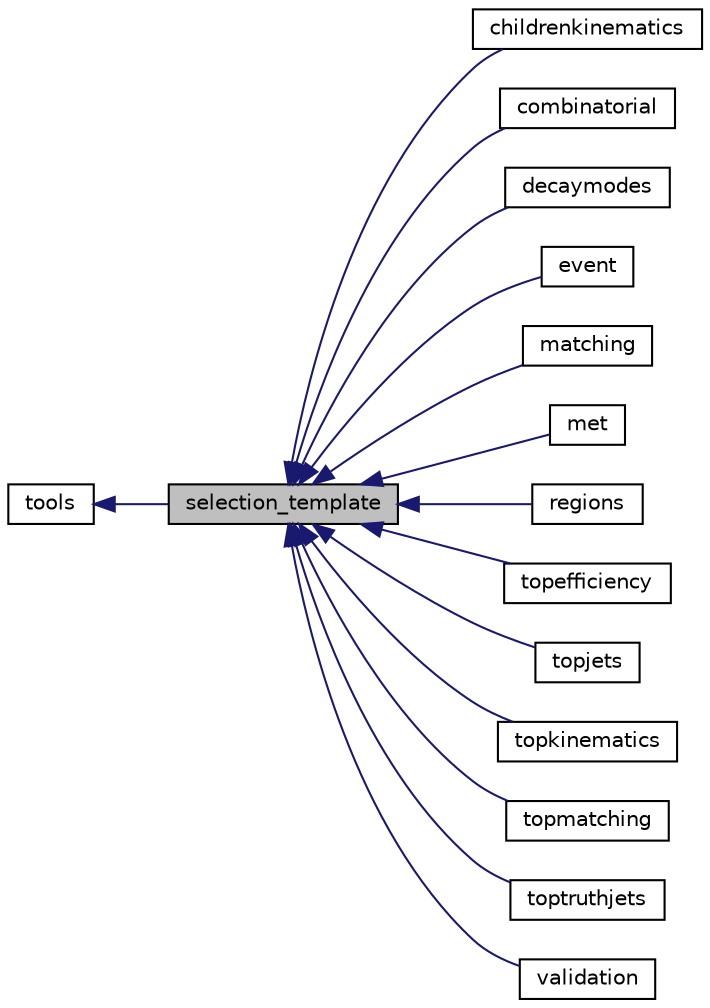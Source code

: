 digraph "selection_template"
{
 // INTERACTIVE_SVG=YES
 // LATEX_PDF_SIZE
  edge [fontname="Helvetica",fontsize="10",labelfontname="Helvetica",labelfontsize="10"];
  node [fontname="Helvetica",fontsize="10",shape=record];
  rankdir="LR";
  Node1 [label="selection_template",height=0.2,width=0.4,color="black", fillcolor="grey75", style="filled", fontcolor="black",tooltip=" "];
  Node2 -> Node1 [dir="back",color="midnightblue",fontsize="10",style="solid",fontname="Helvetica"];
  Node2 [label="tools",height=0.2,width=0.4,color="black", fillcolor="white", style="filled",URL="$classtools.html",tooltip="Provides a wide range of utility functions used throughout the framework."];
  Node1 -> Node3 [dir="back",color="midnightblue",fontsize="10",style="solid",fontname="Helvetica"];
  Node3 [label="childrenkinematics",height=0.2,width=0.4,color="black", fillcolor="white", style="filled",URL="$classchildrenkinematics.html",tooltip=" "];
  Node1 -> Node4 [dir="back",color="midnightblue",fontsize="10",style="solid",fontname="Helvetica"];
  Node4 [label="combinatorial",height=0.2,width=0.4,color="black", fillcolor="white", style="filled",URL="$classcombinatorial.html",tooltip=" "];
  Node1 -> Node5 [dir="back",color="midnightblue",fontsize="10",style="solid",fontname="Helvetica"];
  Node5 [label="decaymodes",height=0.2,width=0.4,color="black", fillcolor="white", style="filled",URL="$classdecaymodes.html",tooltip=" "];
  Node1 -> Node6 [dir="back",color="midnightblue",fontsize="10",style="solid",fontname="Helvetica"];
  Node6 [label="event",height=0.2,width=0.4,color="black", fillcolor="white", style="filled",URL="$classevent.html",tooltip=" "];
  Node1 -> Node7 [dir="back",color="midnightblue",fontsize="10",style="solid",fontname="Helvetica"];
  Node7 [label="matching",height=0.2,width=0.4,color="black", fillcolor="white", style="filled",URL="$classmatching.html",tooltip=" "];
  Node1 -> Node8 [dir="back",color="midnightblue",fontsize="10",style="solid",fontname="Helvetica"];
  Node8 [label="met",height=0.2,width=0.4,color="black", fillcolor="white", style="filled",URL="$classmet.html",tooltip=" "];
  Node1 -> Node9 [dir="back",color="midnightblue",fontsize="10",style="solid",fontname="Helvetica"];
  Node9 [label="regions",height=0.2,width=0.4,color="black", fillcolor="white", style="filled",URL="$classregions.html",tooltip=" "];
  Node1 -> Node10 [dir="back",color="midnightblue",fontsize="10",style="solid",fontname="Helvetica"];
  Node10 [label="topefficiency",height=0.2,width=0.4,color="black", fillcolor="white", style="filled",URL="$classtopefficiency.html",tooltip=" "];
  Node1 -> Node11 [dir="back",color="midnightblue",fontsize="10",style="solid",fontname="Helvetica"];
  Node11 [label="topjets",height=0.2,width=0.4,color="black", fillcolor="white", style="filled",URL="$classtopjets.html",tooltip=" "];
  Node1 -> Node12 [dir="back",color="midnightblue",fontsize="10",style="solid",fontname="Helvetica"];
  Node12 [label="topkinematics",height=0.2,width=0.4,color="black", fillcolor="white", style="filled",URL="$classtopkinematics.html",tooltip=" "];
  Node1 -> Node13 [dir="back",color="midnightblue",fontsize="10",style="solid",fontname="Helvetica"];
  Node13 [label="topmatching",height=0.2,width=0.4,color="black", fillcolor="white", style="filled",URL="$classtopmatching.html",tooltip=" "];
  Node1 -> Node14 [dir="back",color="midnightblue",fontsize="10",style="solid",fontname="Helvetica"];
  Node14 [label="toptruthjets",height=0.2,width=0.4,color="black", fillcolor="white", style="filled",URL="$classtoptruthjets.html",tooltip=" "];
  Node1 -> Node15 [dir="back",color="midnightblue",fontsize="10",style="solid",fontname="Helvetica"];
  Node15 [label="validation",height=0.2,width=0.4,color="black", fillcolor="white", style="filled",URL="$classvalidation.html",tooltip=" "];
}
